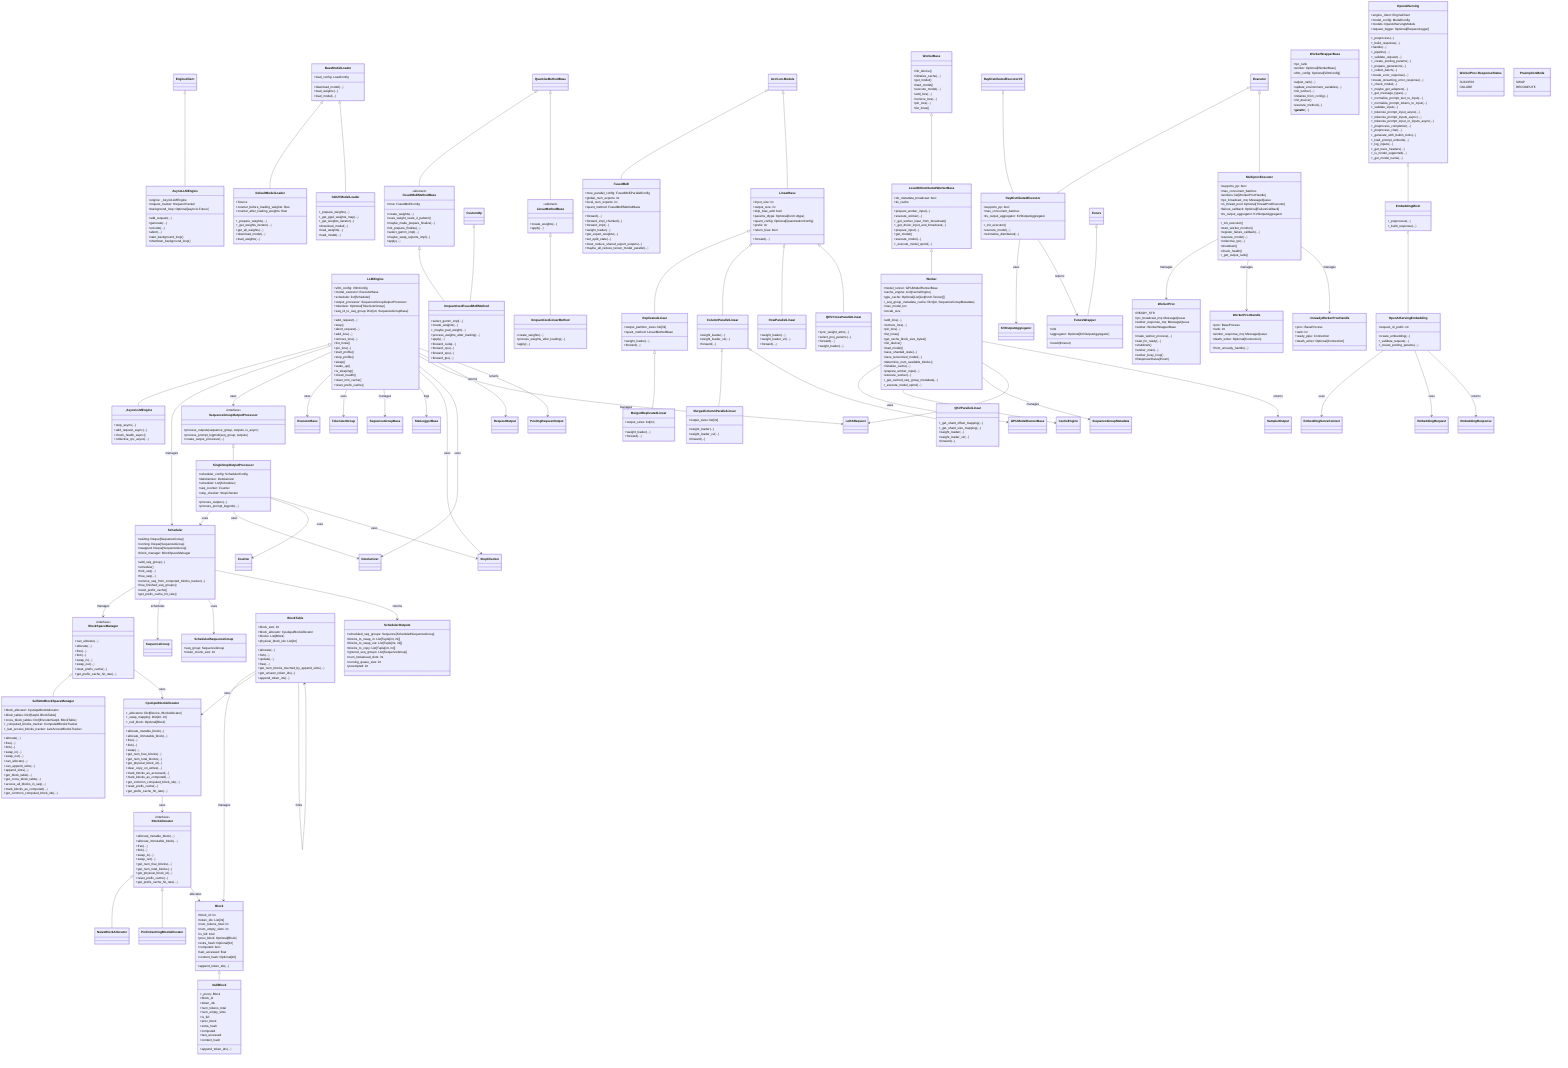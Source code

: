 classDiagram
    %% 엔진 및 스케줄러
    class LLMEngine {
        +vllm_config: VllmConfig
        +model_executor: ExecutorBase
        +scheduler: list[Scheduler]
        +output_processor: SequenceGroupOutputProcessor
        +tokenizer: Optional[TokenizerGroup]
        +seq_id_to_seq_group: Dict[str, SequenceGroupBase]
        +add_request(...)
        +step()
        +abort_request(...)
        +add_lora(...)
        +remove_lora(...)
        +list_loras()
        +pin_lora(...)
        +start_profile()
        +stop_profile()
        +sleep()
        +wake_up()
        +is_sleeping()
        +check_health()
        +reset_mm_cache()
        +reset_prefix_cache()
    }

    class AsyncLLMEngine {
        +engine: _AsyncLLMEngine
        +request_tracker: RequestTracker
        +background_loop: Optional[asyncio.Future]
        +add_request(...)
        +generate(...)
        +encode(...)
        +abort(...)
        +start_background_loop()
        +shutdown_background_loop()
    }
    EngineClient <|-- AsyncLLMEngine

    class _AsyncLLMEngine {
        +step_async(...)
        +add_request_async(...)
        +check_health_async()
        +collective_rpc_async(...)
    }
    LLMEngine <|-- _AsyncLLMEngine

    class Scheduler {
        +waiting: Deque[SequenceGroup]
        +running: Deque[SequenceGroup]
        +swapped: Deque[SequenceGroup]
        +block_manager: BlockSpaceManager
        +add_seq_group(...)
        +schedule()
        +fork_seq(...)
        +free_seq(...)
        +remove_seq_from_computed_blocks_tracker(...)
        +free_finished_seq_groups()
        +reset_prefix_cache()
        +get_prefix_cache_hit_rate()
    }

    class SchedulerOutputs {
        +scheduled_seq_groups: Sequence[ScheduledSequenceGroup]
        +blocks_to_swap_in: List[Tuple[int, int]]
        +blocks_to_swap_out: List[Tuple[int, int]]
        +blocks_to_copy: List[Tuple[int, int]]
        +ignored_seq_groups: List[SequenceGroup]
        +num_lookahead_slots: int
        +running_queue_size: int
        +preempted: int
    }

    class ScheduledSequenceGroup {
        +seq_group: SequenceGroup
        +token_chunk_size: int
    }

    class SequenceGroupOutputProcessor {
        <<interface>>
        +process_outputs(sequence_group, outputs, is_async)
        +process_prompt_logprob(seq_group, outputs)
        +create_output_processor(...)
    }

    class SingleStepOutputProcessor {
        +scheduler_config: SchedulerConfig
        +detokenizer: Detokenizer
        +scheduler: List[Scheduler]
        +seq_counter: Counter
        +stop_checker: StopChecker
        +process_outputs(...)
        +process_prompt_logprob(...)
    }
    SequenceGroupOutputProcessor <|-- SingleStepOutputProcessor

    %% 블록 관리
    class BlockSpaceManager {
        <<interface>>
        +can_allocate(...)
        +allocate(...)
        +free(...)
        +fork(...)
        +swap_in(...)
        +swap_out(...)
        +reset_prefix_cache(...)
        +get_prefix_cache_hit_rate(...)
    }

    class SelfAttnBlockSpaceManager {
        +block_allocator: CpuGpuBlockAllocator
        +block_tables: Dict[SeqId, BlockTable]
        +cross_block_tables: Dict[EncoderSeqId, BlockTable]
        +_computed_blocks_tracker: ComputedBlocksTracker
        +_last_access_blocks_tracker: LastAccessBlocksTracker
        +allocate(...)
        +free(...)
        +fork(...)
        +swap_in(...)
        +swap_out(...)
        +can_allocate(...)
        +can_append_slots(...)
        +append_slots(...)
        +get_block_table(...)
        +get_cross_block_table(...)
        +access_all_blocks_in_seq(...)
        +mark_blocks_as_computed(...)
        +get_common_computed_block_ids(...)
    }
    BlockSpaceManager <|-- SelfAttnBlockSpaceManager

    class CpuGpuBlockAllocator {
        +_allocators: Dict[Device, BlockAllocator]
        +_swap_mapping: Dict[int, int]
        +_null_block: Optional[Block]
        +allocate_mutable_block(...)
        +allocate_immutable_block(...)
        +free(...)
        +fork(...)
        +swap(...)
        +get_num_free_blocks(...)
        +get_num_total_blocks(...)
        +get_physical_block_id(...)
        +clear_copy_on_writes(...)
        +mark_blocks_as_accessed(...)
        +mark_blocks_as_computed(...)
        +get_common_computed_block_ids(...)
        +reset_prefix_cache(...)
        +get_prefix_cache_hit_rate(...)
    }

    class BlockAllocator {
        <<interface>>
        +allocate_mutable_block(...)
        +allocate_immutable_block(...)
        +free(...)
        +fork(...)
        +swap_in(...)
        +swap_out(...)
        +get_num_free_blocks(...)
        +get_num_total_blocks(...)
        +get_physical_block_id(...)
        +reset_prefix_cache(...)
        +get_prefix_cache_hit_rate(...)
    }

    class NaiveBlockAllocator
    BlockAllocator <|-- NaiveBlockAllocator

    class PrefixCachingBlockAllocator
    BlockAllocator <|-- PrefixCachingBlockAllocator

    class BlockTable {
        +block_size: int
        +block_allocator: CpuGpuBlockAllocator
        +blocks: List[Block]
        +allocate(...)
        +fork(...)
        +update(...)
        +free(...)
        +get_num_blocks_touched_by_append_slots(...)
        +get_unseen_token_ids(...)
        +append_token_ids(...)
        +physical_block_ids: List[int]
    }

    class Block {
        +block_id: int
        +token_ids: List[int]
        +num_tokens_total: int
        +num_empty_slots: int
        +is_full: bool
        +prev_block: Optional[Block]
        +extra_hash: Optional[int]
        +computed: bool
        +last_accessed: float
        +content_hash: Optional[int]
        +append_token_ids(...)
    }

    class NullBlock {
        +_proxy: Block
        +append_token_ids(...)
        +block_id
        +token_ids
        +num_tokens_total
        +num_empty_slots
        +is_full
        +prev_block
        +extra_hash
        +computed
        +last_accessed
        +content_hash
    }
    Block <|-- NullBlock

    %% 모델 로더
    class BaseModelLoader {
        +load_config: LoadConfig
        +download_model(...)
        +load_weights(...)
        +load_model(...)
    }

    class DefaultModelLoader {
        +Source
        +counter_before_loading_weights: float
        +counter_after_loading_weights: float
        +_prepare_weights(...)
        +_get_weights_iterator(...)
        +get_all_weights(...)
        +download_model(...)
        +load_weights(...)
    }
    BaseModelLoader <|-- DefaultModelLoader

    class GGUFModelLoader {
        +_prepare_weights(...)
        +_get_gguf_weights_map(...)
        +_get_weights_iterator(...)
        +download_model(...)
        +load_weights(...)
        +load_model(...)
    }
    BaseModelLoader <|-- GGUFModelLoader

    %% 레이어 및 모델
    class FusedMoEMethodBase {
        <<abstract>>
        +moe: FusedMoEConfig
        +create_weights(...)
        +uses_weight_scale_2_pattern()
        +maybe_make_prepare_finalize(...)
        +init_prepare_finalize(...)
        +select_gemm_impl(...)
        +maybe_swap_experts_impl(...)
        +apply(...)
    }
    QuantizeMethodBase <|-- FusedMoEMethodBase

    class UnquantizedFusedMoEMethod {
        +select_gemm_impl(...)
        +create_weights(...)
        +_maybe_pad_weight(...)
        +process_weights_after_loading(...)
        +apply(...)
        +forward_cuda(...)
        +forward_cpu(...)
        +forward_xpu(...)
        +forward_tpu(...)
    }
    FusedMoEMethodBase <|-- UnquantizedFusedMoEMethod
    CustomOp <|-- UnquantizedFusedMoEMethod

    class FusedMoE {
        +moe_parallel_config: FusedMoEParallelConfig
        +global_num_experts: int
        +local_num_experts: int
        +quant_method: FusedMoEMethodBase
        +forward(...)
        +forward_impl_chunked(...)
        +forward_impl(...)
        +weight_loader(...)
        +get_expert_weights(...)
        +set_eplb_state(...)
        +must_reduce_shared_expert_outputs(...)
        +maybe_all_reduce_tensor_model_parallel(...)
    }
    torch.nn.Module <|-- FusedMoE

    class LinearMethodBase {
        <<abstract>>
        +create_weights(...)
        +apply(...)
    }
    QuantizeMethodBase <|-- LinearMethodBase

    class UnquantizedLinearMethod {
        +create_weights(...)
        +process_weights_after_loading(...)
        +apply(...)
    }
    LinearMethodBase <|-- UnquantizedLinearMethod

    class LinearBase {
        +input_size: int
        +output_size: int
        +skip_bias_add: bool
        +params_dtype: Optional[torch.dtype]
        +quant_config: Optional[QuantizationConfig]
        +prefix: str
        +return_bias: bool
        +forward(...)
    }
    torch.nn.Module <|-- LinearBase

    class ReplicatedLinear {
        +output_partition_sizes: list[int]
        +quant_method: LinearMethodBase
        +weight_loader(...)
        +forward(...)
    }
    LinearBase <|-- ReplicatedLinear

    class MergedReplicatedLinear {
        +output_sizes: list[int]
        +weight_loader(...)
        +forward(...)
    }
    ReplicatedLinear <|-- MergedReplicatedLinear

    class ColumnParallelLinear {
        +weight_loader(...)
        +weight_loader_v2(...)
        +forward(...)
    }
    LinearBase <|-- ColumnParallelLinear

    class MergedColumnParallelLinear {
        +output_sizes: list[int]
        +weight_loader(...)
        +weight_loader_v2(...)
        +forward(...)
    }
    ColumnParallelLinear <|-- MergedColumnParallelLinear

    class QKVParallelLinear {
        +_get_shard_offset_mapping(...)
        +_get_shard_size_mapping(...)
        +weight_loader(...)
        +weight_loader_v2(...)
        +forward(...)
    }
    ColumnParallelLinear <|-- QKVParallelLinear

    class RowParallelLinear {
        +weight_loader(...)
        +weight_loader_v2(...)
        +forward(...)
    }
    LinearBase <|-- RowParallelLinear

    class QKVCrossParallelLinear {
        +sync_weight_attrs(...)
        +select_proj_params(...)
        +forward(...)
        +weight_loader(...)
    }
    LinearBase <|-- QKVCrossParallelLinear

    %% 워커 및 분산 실행자
    class WorkerBase {
        +init_device()
        +initialize_cache(...)
        +get_model()
        +load_model()
        +execute_model(...)
        +add_lora(...)
        +remove_lora(...)
        +pin_lora(...)
        +list_loras()
    }

    class LocalOrDistributedWorkerBase {
        +do_metadata_broadcast: bool
        +kv_cache
        +prepare_worker_input(...)
        +execute_worker(...)
        +_get_worker_input_from_broadcast()
        +_get_driver_input_and_broadcast(...)
        +prepare_input(...)
        +get_model()
        +execute_model(...)
        +_execute_model_spmd(...)
    }
    WorkerBase <|-- LocalOrDistributedWorkerBase

    class Worker {
        +model_runner: GPUModelRunnerBase
        +cache_engine: List[CacheEngine]
        +gpu_cache: Optional[List[List[torch.Tensor]]]
        +_seq_group_metadata_cache: Dict[str, SequenceGroupMetadata]
        +add_lora(...)
        +remove_lora(...)
        +pin_lora(...)
        +list_loras()
        +max_model_len
        +vocab_size
        +get_cache_block_size_bytes()
        +init_device()
        +load_model()
        +save_sharded_state(...)
        +save_tensorized_model(...)
        +determine_num_available_blocks()
        +initialize_cache(...)
        +prepare_worker_input(...)
        +execute_worker(...)
        +_get_cached_seq_group_metadata(...)
        +_execute_model_spmd(...)
    }
    LocalOrDistributedWorkerBase <|-- Worker

    class RayDistributedExecutor {
        +supports_pp: bool
        +_init_executor()
        +max_concurrent_batches
        +execute_model(...)
        +reinitialize_distributed(...)
        +kv_output_aggregator: KVOutputAggregator
    }
    RayDistributedExecutorV0 <|-- RayDistributedExecutor
    Executor <|-- RayDistributedExecutor

    class FutureWrapper {
        +refs
        +aggregator: Optional[KVOutputAggregator]
        +result(timeout)
    }
    Future <|-- FutureWrapper

    class MultiprocExecutor {
        +supports_pp: bool
        +_init_executor()
        +start_worker_monitor()
        +register_failure_callback(...)
        +execute_model(...)
        +collective_rpc(...)
        +shutdown()
        +check_health()
        +max_concurrent_batches
        +_get_output_rank()
        +workers: list[WorkerProcHandle]
        +rpc_broadcast_mq: MessageQueue
        +io_thread_pool: Optional[ThreadPoolExecutor]
        +failure_callback: Optional[FailureCallback]
        +kv_output_aggregator: KVOutputAggregator
    }
    Executor <|-- MultiprocExecutor

    class WorkerProc {
        +READY_STR
        +rpc_broadcast_mq: MessageQueue
        +worker_response_mq: MessageQueue
        +worker: WorkerWrapperBase
        +make_worker_process(...)
        +wait_for_ready(...)
        +shutdown()
        +worker_main(...)
        +worker_busy_loop()
        +ResponseStatus(Enum)
    }

    class WorkerProcHandle {
        +proc: BaseProcess
        +rank: int
        +worker_response_mq: MessageQueue
        +death_writer: Optional[Connection]
        +from_unready_handle(...)
    }

    class UnreadyWorkerProcHandle {
        +proc: BaseProcess
        +rank: int
        +ready_pipe: Connection
        +death_writer: Optional[Connection]
    }

    class WorkerWrapperBase {
        +rpc_rank
        +worker: Optional[WorkerBase]
        +vllm_config: Optional[VllmConfig]
        +adjust_rank(...)
        +update_environment_variables(...)
        +init_worker(...)
        +initialize_from_config(...)
        +init_device()
        +execute_method(...)
        +__getattr__(...)
    }

    %% 기타 유틸리티 및 엔트리포인트
    class OpenAIServing {
        +engine_client: EngineClient
        +model_config: ModelConfig
        +models: OpenAIServingModels
        +request_logger: Optional[RequestLogger]
        +_preprocess(...)
        +_build_response(...)
        +handle(...)
        +_pipeline(...)
        +_validate_request(...)
        +_create_pooling_params(...)
        +_prepare_generators(...)
        +_collect_batch(...)
        +create_error_response(...)
        +create_streaming_error_response(...)
        +_check_model(...)
        +_maybe_get_adapters(...)
        +_get_message_types(...)
        +_normalize_prompt_text_to_input(...)
        +_normalize_prompt_tokens_to_input(...)
        +_validate_input(...)
        +_tokenize_prompt_input_async(...)
        +_tokenize_prompt_inputs_async(...)
        +_tokenize_prompt_input_or_inputs_async(...)
        +_preprocess_completion(...)
        +_preprocess_chat(...)
        +_generate_with_builtin_tools(...)
        +_load_prompt_embeds(...)
        +_log_inputs(...)
        +_get_trace_headers(...)
        +_is_model_supported(...)
        +_get_model_name(...)
    }

    class EmbeddingMixin {
        +_preprocess(...)
        +_build_response(...)
    }
    OpenAIServing <|-- EmbeddingMixin

    class OpenAIServingEmbedding {
        +request_id_prefix: str
        +create_embedding(...)
        +_validate_request(...)
        +_create_pooling_params(...)
    }
    EmbeddingMixin <|-- OpenAIServingEmbedding

    %% 관계 및 타입 연결
    LLMEngine --> Scheduler : manages
    LLMEngine --> SequenceGroupOutputProcessor : uses
    LLMEngine --> ExecutorBase : uses
    LLMEngine --> TokenizerGroup : uses
    LLMEngine --> SequenceGroupBase : manages
    LLMEngine --> StatLoggerBase : logs
    LLMEngine --> StopChecker : uses
    LLMEngine --> Detokenizer : uses
    LLMEngine --> LoRARequest : manages
    LLMEngine --> RequestOutput : returns
    LLMEngine --> PoolingRequestOutput : returns

    Scheduler --> BlockSpaceManager : manages
    Scheduler --> SequenceGroup : schedules
    Scheduler --> ScheduledSequenceGroup : uses
    Scheduler --> SchedulerOutputs : returns

    BlockSpaceManager --> CpuGpuBlockAllocator : uses
    CpuGpuBlockAllocator --> BlockAllocator : uses
    BlockAllocator --> Block : allocates
    BlockTable --> Block : manages
    BlockTable --> CpuGpuBlockAllocator : uses
    BlockTable --> BlockTable : forks

    Worker --> GPUModelRunnerBase : uses
    Worker --> CacheEngine : uses
    Worker --> SequenceGroupMetadata : manages
    Worker --> LoRARequest : manages
    Worker --> SamplerOutput : returns

    MultiprocExecutor --> WorkerProc : manages
    MultiprocExecutor --> WorkerProcHandle : manages
    MultiprocExecutor --> UnreadyWorkerProcHandle : manages

    RayDistributedExecutor --> KVOutputAggregator : uses
    RayDistributedExecutor --> FutureWrapper : returns

    OpenAIServingEmbedding --> EmbeddingServeContext : uses
    OpenAIServingEmbedding --> EmbeddingRequest : uses
    OpenAIServingEmbedding --> EmbeddingResponse : returns

    %% 기타 타입 연결
    SingleStepOutputProcessor --> Scheduler : uses
    SingleStepOutputProcessor --> Detokenizer : uses
    SingleStepOutputProcessor --> Counter : uses
    SingleStepOutputProcessor --> StopChecker : uses

    %% Enum
    class WorkerProc.ResponseStatus {
        SUCCESS
        FAILURE
    }
    class PreemptionMode {
        SWAP
        RECOMPUTE
    }